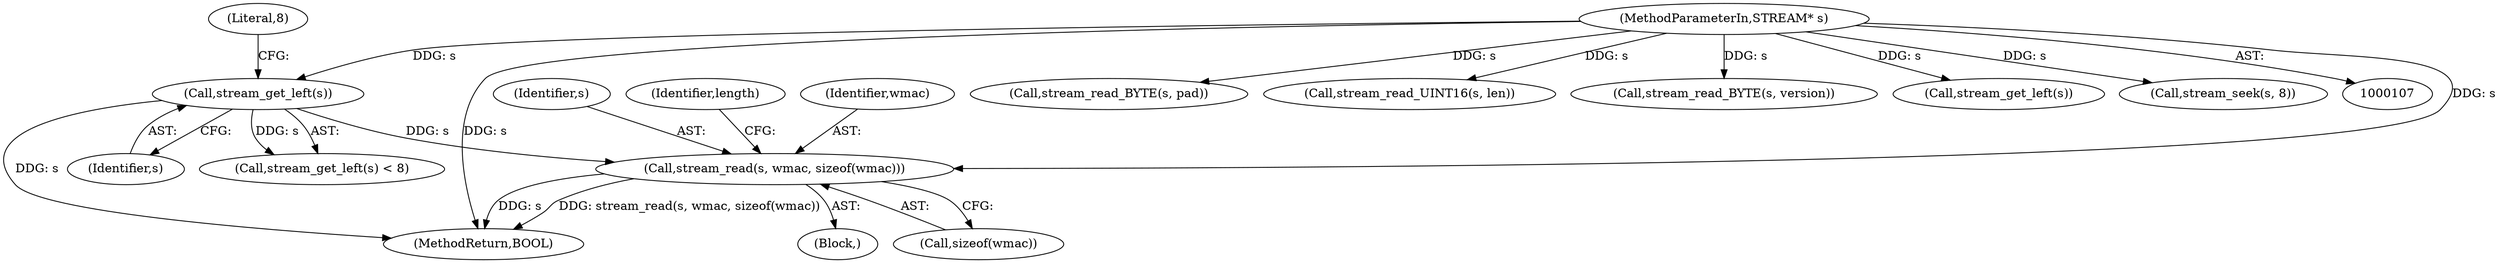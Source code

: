 digraph "0_FreeRDP_7d58aac24fe20ffaad7bd9b40c9ddf457c1b06e7@API" {
"1000198" [label="(Call,stream_read(s, wmac, sizeof(wmac)))"];
"1000193" [label="(Call,stream_get_left(s))"];
"1000109" [label="(MethodParameterIn,STREAM* s)"];
"1000141" [label="(Call,stream_read_BYTE(s, pad))"];
"1000198" [label="(Call,stream_read(s, wmac, sizeof(wmac)))"];
"1000135" [label="(Call,stream_read_UINT16(s, len))"];
"1000201" [label="(Call,sizeof(wmac))"];
"1000194" [label="(Identifier,s)"];
"1000195" [label="(Literal,8)"];
"1000138" [label="(Call,stream_read_BYTE(s, version))"];
"1000199" [label="(Identifier,s)"];
"1000204" [label="(Identifier,length)"];
"1000250" [label="(MethodReturn,BOOL)"];
"1000130" [label="(Call,stream_get_left(s))"];
"1000112" [label="(Block,)"];
"1000193" [label="(Call,stream_get_left(s))"];
"1000192" [label="(Call,stream_get_left(s) < 8)"];
"1000149" [label="(Call,stream_seek(s, 8))"];
"1000109" [label="(MethodParameterIn,STREAM* s)"];
"1000200" [label="(Identifier,wmac)"];
"1000198" -> "1000112"  [label="AST: "];
"1000198" -> "1000201"  [label="CFG: "];
"1000199" -> "1000198"  [label="AST: "];
"1000200" -> "1000198"  [label="AST: "];
"1000201" -> "1000198"  [label="AST: "];
"1000204" -> "1000198"  [label="CFG: "];
"1000198" -> "1000250"  [label="DDG: s"];
"1000198" -> "1000250"  [label="DDG: stream_read(s, wmac, sizeof(wmac))"];
"1000193" -> "1000198"  [label="DDG: s"];
"1000109" -> "1000198"  [label="DDG: s"];
"1000193" -> "1000192"  [label="AST: "];
"1000193" -> "1000194"  [label="CFG: "];
"1000194" -> "1000193"  [label="AST: "];
"1000195" -> "1000193"  [label="CFG: "];
"1000193" -> "1000250"  [label="DDG: s"];
"1000193" -> "1000192"  [label="DDG: s"];
"1000109" -> "1000193"  [label="DDG: s"];
"1000109" -> "1000107"  [label="AST: "];
"1000109" -> "1000250"  [label="DDG: s"];
"1000109" -> "1000130"  [label="DDG: s"];
"1000109" -> "1000135"  [label="DDG: s"];
"1000109" -> "1000138"  [label="DDG: s"];
"1000109" -> "1000141"  [label="DDG: s"];
"1000109" -> "1000149"  [label="DDG: s"];
}

